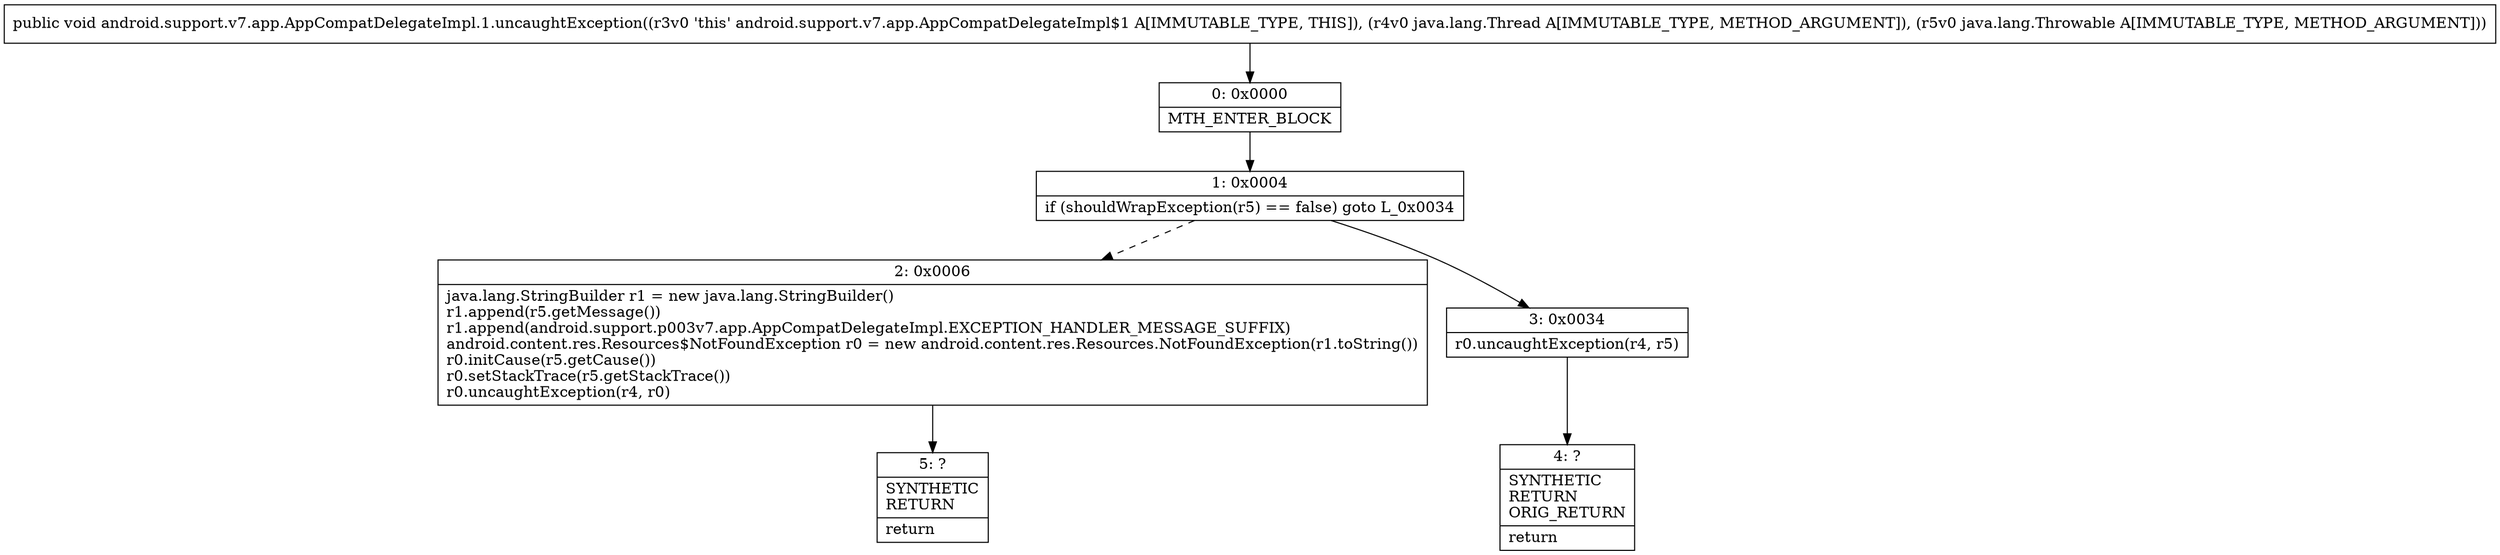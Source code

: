 digraph "CFG forandroid.support.v7.app.AppCompatDelegateImpl.1.uncaughtException(Ljava\/lang\/Thread;Ljava\/lang\/Throwable;)V" {
Node_0 [shape=record,label="{0\:\ 0x0000|MTH_ENTER_BLOCK\l}"];
Node_1 [shape=record,label="{1\:\ 0x0004|if (shouldWrapException(r5) == false) goto L_0x0034\l}"];
Node_2 [shape=record,label="{2\:\ 0x0006|java.lang.StringBuilder r1 = new java.lang.StringBuilder()\lr1.append(r5.getMessage())\lr1.append(android.support.p003v7.app.AppCompatDelegateImpl.EXCEPTION_HANDLER_MESSAGE_SUFFIX)\landroid.content.res.Resources$NotFoundException r0 = new android.content.res.Resources.NotFoundException(r1.toString())\lr0.initCause(r5.getCause())\lr0.setStackTrace(r5.getStackTrace())\lr0.uncaughtException(r4, r0)\l}"];
Node_3 [shape=record,label="{3\:\ 0x0034|r0.uncaughtException(r4, r5)\l}"];
Node_4 [shape=record,label="{4\:\ ?|SYNTHETIC\lRETURN\lORIG_RETURN\l|return\l}"];
Node_5 [shape=record,label="{5\:\ ?|SYNTHETIC\lRETURN\l|return\l}"];
MethodNode[shape=record,label="{public void android.support.v7.app.AppCompatDelegateImpl.1.uncaughtException((r3v0 'this' android.support.v7.app.AppCompatDelegateImpl$1 A[IMMUTABLE_TYPE, THIS]), (r4v0 java.lang.Thread A[IMMUTABLE_TYPE, METHOD_ARGUMENT]), (r5v0 java.lang.Throwable A[IMMUTABLE_TYPE, METHOD_ARGUMENT])) }"];
MethodNode -> Node_0;
Node_0 -> Node_1;
Node_1 -> Node_2[style=dashed];
Node_1 -> Node_3;
Node_2 -> Node_5;
Node_3 -> Node_4;
}

